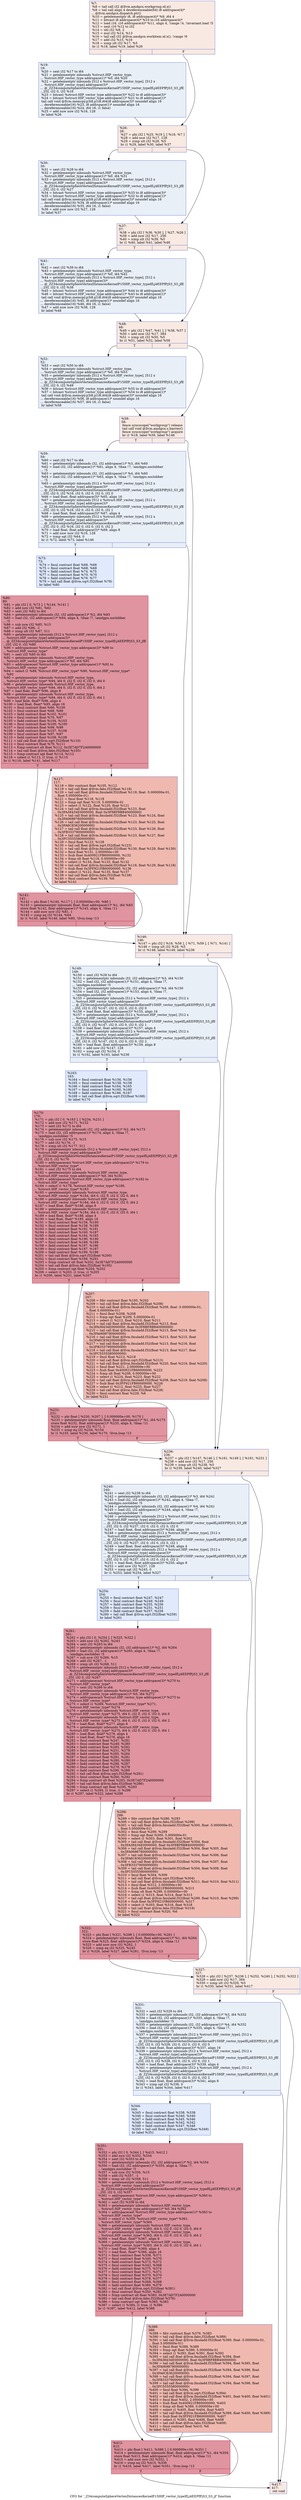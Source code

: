 digraph "CFG for '_Z34computeSphereVertexDistancesKernelP15HIP_vector_typeIfLj4EEPfPjS3_S3_jf' function" {
	label="CFG for '_Z34computeSphereVertexDistancesKernelP15HIP_vector_typeIfLj4EEPfPjS3_S3_jf' function";

	Node0x5d66940 [shape=record,color="#3d50c3ff", style=filled, fillcolor="#efcebd70",label="{%7:\l  %8 = tail call i32 @llvm.amdgcn.workgroup.id.x()\l  %9 = tail call align 4 dereferenceable(64) i8 addrspace(4)*\l... @llvm.amdgcn.dispatch.ptr()\l  %10 = getelementptr i8, i8 addrspace(4)* %9, i64 4\l  %11 = bitcast i8 addrspace(4)* %10 to i16 addrspace(4)*\l  %12 = load i16, i16 addrspace(4)* %11, align 4, !range !4, !invariant.load !5\l  %13 = zext i16 %12 to i32\l  %14 = shl i32 %8, 2\l  %15 = mul i32 %14, %13\l  %16 = tail call i32 @llvm.amdgcn.workitem.id.x(), !range !6\l  %17 = add i32 %15, %16\l  %18 = icmp ult i32 %17, %5\l  br i1 %18, label %19, label %26\l|{<s0>T|<s1>F}}"];
	Node0x5d66940:s0 -> Node0x5d688e0;
	Node0x5d66940:s1 -> Node0x5d68970;
	Node0x5d688e0 [shape=record,color="#3d50c3ff", style=filled, fillcolor="#cedaeb70",label="{%19:\l19:                                               \l  %20 = sext i32 %17 to i64\l  %21 = getelementptr inbounds %struct.HIP_vector_type,\l... %struct.HIP_vector_type addrspace(1)* %0, i64 %20\l  %22 = getelementptr inbounds [512 x %struct.HIP_vector_type], [512 x\l... %struct.HIP_vector_type] addrspace(3)*\l... @_ZZ34computeSphereVertexDistancesKernelP15HIP_vector_typeIfLj4EEPfPjS3_S3_jfE\l...2SI, i32 0, i32 %16\l  %23 = bitcast %struct.HIP_vector_type addrspace(3)* %22 to i8 addrspace(3)*\l  %24 = bitcast %struct.HIP_vector_type addrspace(1)* %21 to i8 addrspace(1)*\l  tail call void @llvm.memcpy.p3i8.p1i8.i64(i8 addrspace(3)* noundef align 16\l... dereferenceable(16) %23, i8 addrspace(1)* noundef align 16\l... dereferenceable(16) %24, i64 16, i1 false)\l  %25 = add nuw nsw i32 %16, 128\l  br label %26\l}"];
	Node0x5d688e0 -> Node0x5d68970;
	Node0x5d68970 [shape=record,color="#3d50c3ff", style=filled, fillcolor="#efcebd70",label="{%26:\l26:                                               \l  %27 = phi i32 [ %25, %19 ], [ %16, %7 ]\l  %28 = add nsw i32 %17, 128\l  %29 = icmp ult i32 %28, %5\l  br i1 %29, label %30, label %37\l|{<s0>T|<s1>F}}"];
	Node0x5d68970:s0 -> Node0x5d69430;
	Node0x5d68970:s1 -> Node0x5d69480;
	Node0x5d69430 [shape=record,color="#3d50c3ff", style=filled, fillcolor="#cedaeb70",label="{%30:\l30:                                               \l  %31 = sext i32 %28 to i64\l  %32 = getelementptr inbounds %struct.HIP_vector_type,\l... %struct.HIP_vector_type addrspace(1)* %0, i64 %31\l  %33 = getelementptr inbounds [512 x %struct.HIP_vector_type], [512 x\l... %struct.HIP_vector_type] addrspace(3)*\l... @_ZZ34computeSphereVertexDistancesKernelP15HIP_vector_typeIfLj4EEPfPjS3_S3_jfE\l...2SI, i32 0, i32 %27\l  %34 = bitcast %struct.HIP_vector_type addrspace(3)* %33 to i8 addrspace(3)*\l  %35 = bitcast %struct.HIP_vector_type addrspace(1)* %32 to i8 addrspace(1)*\l  tail call void @llvm.memcpy.p3i8.p1i8.i64(i8 addrspace(3)* noundef align 16\l... dereferenceable(16) %34, i8 addrspace(1)* noundef align 16\l... dereferenceable(16) %35, i64 16, i1 false)\l  %36 = add nuw nsw i32 %27, 128\l  br label %37\l}"];
	Node0x5d69430 -> Node0x5d69480;
	Node0x5d69480 [shape=record,color="#3d50c3ff", style=filled, fillcolor="#efcebd70",label="{%37:\l37:                                               \l  %38 = phi i32 [ %36, %30 ], [ %27, %26 ]\l  %39 = add nsw i32 %17, 256\l  %40 = icmp ult i32 %39, %5\l  br i1 %40, label %41, label %48\l|{<s0>T|<s1>F}}"];
	Node0x5d69480:s0 -> Node0x5d69e60;
	Node0x5d69480:s1 -> Node0x5d69eb0;
	Node0x5d69e60 [shape=record,color="#3d50c3ff", style=filled, fillcolor="#cedaeb70",label="{%41:\l41:                                               \l  %42 = sext i32 %39 to i64\l  %43 = getelementptr inbounds %struct.HIP_vector_type,\l... %struct.HIP_vector_type addrspace(1)* %0, i64 %42\l  %44 = getelementptr inbounds [512 x %struct.HIP_vector_type], [512 x\l... %struct.HIP_vector_type] addrspace(3)*\l... @_ZZ34computeSphereVertexDistancesKernelP15HIP_vector_typeIfLj4EEPfPjS3_S3_jfE\l...2SI, i32 0, i32 %38\l  %45 = bitcast %struct.HIP_vector_type addrspace(3)* %44 to i8 addrspace(3)*\l  %46 = bitcast %struct.HIP_vector_type addrspace(1)* %43 to i8 addrspace(1)*\l  tail call void @llvm.memcpy.p3i8.p1i8.i64(i8 addrspace(3)* noundef align 16\l... dereferenceable(16) %45, i8 addrspace(1)* noundef align 16\l... dereferenceable(16) %46, i64 16, i1 false)\l  %47 = add nuw nsw i32 %38, 128\l  br label %48\l}"];
	Node0x5d69e60 -> Node0x5d69eb0;
	Node0x5d69eb0 [shape=record,color="#3d50c3ff", style=filled, fillcolor="#efcebd70",label="{%48:\l48:                                               \l  %49 = phi i32 [ %47, %41 ], [ %38, %37 ]\l  %50 = add nsw i32 %17, 384\l  %51 = icmp ult i32 %50, %5\l  br i1 %51, label %52, label %58\l|{<s0>T|<s1>F}}"];
	Node0x5d69eb0:s0 -> Node0x5d6a6b0;
	Node0x5d69eb0:s1 -> Node0x5d6a700;
	Node0x5d6a6b0 [shape=record,color="#3d50c3ff", style=filled, fillcolor="#cedaeb70",label="{%52:\l52:                                               \l  %53 = sext i32 %50 to i64\l  %54 = getelementptr inbounds %struct.HIP_vector_type,\l... %struct.HIP_vector_type addrspace(1)* %0, i64 %53\l  %55 = getelementptr inbounds [512 x %struct.HIP_vector_type], [512 x\l... %struct.HIP_vector_type] addrspace(3)*\l... @_ZZ34computeSphereVertexDistancesKernelP15HIP_vector_typeIfLj4EEPfPjS3_S3_jfE\l...2SI, i32 0, i32 %49\l  %56 = bitcast %struct.HIP_vector_type addrspace(3)* %55 to i8 addrspace(3)*\l  %57 = bitcast %struct.HIP_vector_type addrspace(1)* %54 to i8 addrspace(1)*\l  tail call void @llvm.memcpy.p3i8.p1i8.i64(i8 addrspace(3)* noundef align 16\l... dereferenceable(16) %56, i8 addrspace(1)* noundef align 16\l... dereferenceable(16) %57, i64 16, i1 false)\l  br label %58\l}"];
	Node0x5d6a6b0 -> Node0x5d6a700;
	Node0x5d6a700 [shape=record,color="#3d50c3ff", style=filled, fillcolor="#efcebd70",label="{%58:\l58:                                               \l  fence syncscope(\"workgroup\") release\l  tail call void @llvm.amdgcn.s.barrier()\l  fence syncscope(\"workgroup\") acquire\l  br i1 %18, label %59, label %146\l|{<s0>T|<s1>F}}"];
	Node0x5d6a700:s0 -> Node0x5d6aeb0;
	Node0x5d6a700:s1 -> Node0x5d6af00;
	Node0x5d6aeb0 [shape=record,color="#3d50c3ff", style=filled, fillcolor="#cedaeb70",label="{%59:\l59:                                               \l  %60 = sext i32 %17 to i64\l  %61 = getelementptr inbounds i32, i32 addrspace(1)* %3, i64 %60\l  %62 = load i32, i32 addrspace(1)* %61, align 4, !tbaa !7, !amdgpu.noclobber\l... !5\l  %63 = getelementptr inbounds i32, i32 addrspace(1)* %4, i64 %60\l  %64 = load i32, i32 addrspace(1)* %63, align 4, !tbaa !7, !amdgpu.noclobber\l... !5\l  %65 = getelementptr inbounds [512 x %struct.HIP_vector_type], [512 x\l... %struct.HIP_vector_type] addrspace(3)*\l... @_ZZ34computeSphereVertexDistancesKernelP15HIP_vector_typeIfLj4EEPfPjS3_S3_jfE\l...2SI, i32 0, i32 %16, i32 0, i32 0, i32 0, i32 0\l  %66 = load float, float addrspace(3)* %65, align 16\l  %67 = getelementptr inbounds [512 x %struct.HIP_vector_type], [512 x\l... %struct.HIP_vector_type] addrspace(3)*\l... @_ZZ34computeSphereVertexDistancesKernelP15HIP_vector_typeIfLj4EEPfPjS3_S3_jfE\l...2SI, i32 0, i32 %16, i32 0, i32 0, i32 0, i32 1\l  %68 = load float, float addrspace(3)* %67, align 4\l  %69 = getelementptr inbounds [512 x %struct.HIP_vector_type], [512 x\l... %struct.HIP_vector_type] addrspace(3)*\l... @_ZZ34computeSphereVertexDistancesKernelP15HIP_vector_typeIfLj4EEPfPjS3_S3_jfE\l...2SI, i32 0, i32 %16, i32 0, i32 0, i32 0, i32 2\l  %70 = load float, float addrspace(3)* %69, align 8\l  %71 = add nuw nsw i32 %16, 128\l  %72 = icmp sgt i32 %64, 0\l  br i1 %72, label %73, label %146\l|{<s0>T|<s1>F}}"];
	Node0x5d6aeb0:s0 -> Node0x5d696d0;
	Node0x5d6aeb0:s1 -> Node0x5d6af00;
	Node0x5d696d0 [shape=record,color="#3d50c3ff", style=filled, fillcolor="#b9d0f970",label="{%73:\l73:                                               \l  %74 = fmul contract float %66, %66\l  %75 = fmul contract float %68, %68\l  %76 = fadd contract float %74, %75\l  %77 = fmul contract float %70, %70\l  %78 = fadd contract float %76, %77\l  %79 = tail call float @llvm.sqrt.f32(float %78)\l  br label %80\l}"];
	Node0x5d696d0 -> Node0x5d6cf40;
	Node0x5d6cf40 [shape=record,color="#b70d28ff", style=filled, fillcolor="#b70d2870",label="{%80:\l80:                                               \l  %81 = phi i32 [ 0, %73 ], [ %144, %141 ]\l  %82 = add nsw i32 %81, %62\l  %83 = sext i32 %82 to i64\l  %84 = getelementptr inbounds i32, i32 addrspace(1)* %2, i64 %83\l  %85 = load i32, i32 addrspace(1)* %84, align 4, !tbaa !7, !amdgpu.noclobber\l... !5\l  %86 = sub nsw i32 %85, %15\l  %87 = add i32 %86, -1\l  %88 = icmp ult i32 %87, 511\l  %89 = getelementptr inbounds [512 x %struct.HIP_vector_type], [512 x\l... %struct.HIP_vector_type] addrspace(3)*\l... @_ZZ34computeSphereVertexDistancesKernelP15HIP_vector_typeIfLj4EEPfPjS3_S3_jfE\l...2SI, i32 0, i32 %86\l  %90 = addrspacecast %struct.HIP_vector_type addrspace(3)* %89 to\l... %struct.HIP_vector_type*\l  %91 = sext i32 %85 to i64\l  %92 = getelementptr inbounds %struct.HIP_vector_type,\l... %struct.HIP_vector_type addrspace(1)* %0, i64 %91\l  %93 = addrspacecast %struct.HIP_vector_type addrspace(1)* %92 to\l... %struct.HIP_vector_type*\l  %94 = select i1 %88, %struct.HIP_vector_type* %90, %struct.HIP_vector_type*\l... %93\l  %95 = getelementptr inbounds %struct.HIP_vector_type,\l... %struct.HIP_vector_type* %94, i64 0, i32 0, i32 0, i32 0, i64 0\l  %96 = getelementptr inbounds %struct.HIP_vector_type,\l... %struct.HIP_vector_type* %94, i64 0, i32 0, i32 0, i32 0, i64 2\l  %97 = load float, float* %96, align 8\l  %98 = getelementptr inbounds %struct.HIP_vector_type,\l... %struct.HIP_vector_type* %94, i64 0, i32 0, i32 0, i32 0, i64 1\l  %99 = load float, float* %98, align 4\l  %100 = load float, float* %95, align 16\l  %101 = fmul contract float %66, %100\l  %102 = fmul contract float %68, %99\l  %103 = fadd contract float %102, %101\l  %104 = fmul contract float %70, %97\l  %105 = fadd contract float %104, %103\l  %106 = fmul contract float %100, %100\l  %107 = fmul contract float %99, %99\l  %108 = fadd contract float %107, %106\l  %109 = fmul contract float %97, %97\l  %110 = fadd contract float %109, %108\l  %111 = tail call float @llvm.sqrt.f32(float %110)\l  %112 = fmul contract float %79, %111\l  %113 = fcmp contract olt float %112, 0x3E7AD7F2A0000000\l  %114 = tail call float @llvm.fabs.f32(float %105)\l  %115 = fcmp contract ogt float %114, %112\l  %116 = select i1 %113, i1 true, i1 %115\l  br i1 %116, label %141, label %117\l|{<s0>T|<s1>F}}"];
	Node0x5d6cf40:s0 -> Node0x5d6d070;
	Node0x5d6cf40:s1 -> Node0x5d6f420;
	Node0x5d6f420 [shape=record,color="#3d50c3ff", style=filled, fillcolor="#de614d70",label="{%117:\l117:                                              \l  %118 = fdiv contract float %105, %112\l  %119 = tail call float @llvm.fabs.f32(float %118)\l  %120 = tail call float @llvm.fmuladd.f32(float %119, float -5.000000e-01,\l... float 5.000000e-01)\l  %121 = fmul float %118, %118\l  %122 = fcmp ogt float %119, 5.000000e-01\l  %123 = select i1 %122, float %120, float %121\l  %124 = tail call float @llvm.fmuladd.f32(float %123, float\l... 0x3FA38434E0000000, float 0x3F8BF8BB40000000)\l  %125 = tail call float @llvm.fmuladd.f32(float %123, float %124, float\l... 0x3FA0698780000000)\l  %126 = tail call float @llvm.fmuladd.f32(float %123, float %125, float\l... 0x3FA6C83620000000)\l  %127 = tail call float @llvm.fmuladd.f32(float %123, float %126, float\l... 0x3FB3337900000000)\l  %128 = tail call float @llvm.fmuladd.f32(float %123, float %127, float\l... 0x3FC5555580000000)\l  %129 = fmul float %123, %128\l  %130 = tail call float @llvm.sqrt.f32(float %123)\l  %131 = tail call float @llvm.fmuladd.f32(float %130, float %129, float %130)\l  %132 = fmul float %131, 2.000000e+00\l  %133 = fsub float 0x400921FB60000000, %132\l  %134 = fcmp olt float %118, 0.000000e+00\l  %135 = select i1 %134, float %133, float %132\l  %136 = tail call float @llvm.fmuladd.f32(float %118, float %129, float %118)\l  %137 = fsub float 0x3FF921FB60000000, %136\l  %138 = select i1 %122, float %135, float %137\l  %139 = tail call float @llvm.fabs.f32(float %138)\l  %140 = fmul contract float %139, %6\l  br label %141\l}"];
	Node0x5d6f420 -> Node0x5d6d070;
	Node0x5d6d070 [shape=record,color="#b70d28ff", style=filled, fillcolor="#b70d2870",label="{%141:\l141:                                              \l  %142 = phi float [ %140, %117 ], [ 0.000000e+00, %80 ]\l  %143 = getelementptr inbounds float, float addrspace(1)* %1, i64 %83\l  store float %142, float addrspace(1)* %143, align 4, !tbaa !11\l  %144 = add nuw nsw i32 %81, 1\l  %145 = icmp eq i32 %144, %64\l  br i1 %145, label %146, label %80, !llvm.loop !13\l|{<s0>T|<s1>F}}"];
	Node0x5d6d070:s0 -> Node0x5d6af00;
	Node0x5d6d070:s1 -> Node0x5d6cf40;
	Node0x5d6af00 [shape=record,color="#3d50c3ff", style=filled, fillcolor="#efcebd70",label="{%146:\l146:                                              \l  %147 = phi i32 [ %16, %58 ], [ %71, %59 ], [ %71, %141 ]\l  %148 = icmp ult i32 %28, %5\l  br i1 %148, label %149, label %236\l|{<s0>T|<s1>F}}"];
	Node0x5d6af00:s0 -> Node0x5d718c0;
	Node0x5d6af00:s1 -> Node0x5d71910;
	Node0x5d718c0 [shape=record,color="#3d50c3ff", style=filled, fillcolor="#cedaeb70",label="{%149:\l149:                                              \l  %150 = sext i32 %28 to i64\l  %151 = getelementptr inbounds i32, i32 addrspace(1)* %3, i64 %150\l  %152 = load i32, i32 addrspace(1)* %151, align 4, !tbaa !7,\l... !amdgpu.noclobber !5\l  %153 = getelementptr inbounds i32, i32 addrspace(1)* %4, i64 %150\l  %154 = load i32, i32 addrspace(1)* %153, align 4, !tbaa !7,\l... !amdgpu.noclobber !5\l  %155 = getelementptr inbounds [512 x %struct.HIP_vector_type], [512 x\l... %struct.HIP_vector_type] addrspace(3)*\l... @_ZZ34computeSphereVertexDistancesKernelP15HIP_vector_typeIfLj4EEPfPjS3_S3_jfE\l...2SI, i32 0, i32 %147, i32 0, i32 0, i32 0, i32 0\l  %156 = load float, float addrspace(3)* %155, align 16\l  %157 = getelementptr inbounds [512 x %struct.HIP_vector_type], [512 x\l... %struct.HIP_vector_type] addrspace(3)*\l... @_ZZ34computeSphereVertexDistancesKernelP15HIP_vector_typeIfLj4EEPfPjS3_S3_jfE\l...2SI, i32 0, i32 %147, i32 0, i32 0, i32 0, i32 1\l  %158 = load float, float addrspace(3)* %157, align 4\l  %159 = getelementptr inbounds [512 x %struct.HIP_vector_type], [512 x\l... %struct.HIP_vector_type] addrspace(3)*\l... @_ZZ34computeSphereVertexDistancesKernelP15HIP_vector_typeIfLj4EEPfPjS3_S3_jfE\l...2SI, i32 0, i32 %147, i32 0, i32 0, i32 0, i32 2\l  %160 = load float, float addrspace(3)* %159, align 8\l  %161 = add nsw i32 %147, 128\l  %162 = icmp sgt i32 %154, 0\l  br i1 %162, label %163, label %236\l|{<s0>T|<s1>F}}"];
	Node0x5d718c0:s0 -> Node0x5d71d20;
	Node0x5d718c0:s1 -> Node0x5d71910;
	Node0x5d71d20 [shape=record,color="#3d50c3ff", style=filled, fillcolor="#b9d0f970",label="{%163:\l163:                                              \l  %164 = fmul contract float %156, %156\l  %165 = fmul contract float %158, %158\l  %166 = fadd contract float %164, %165\l  %167 = fmul contract float %160, %160\l  %168 = fadd contract float %166, %167\l  %169 = tail call float @llvm.sqrt.f32(float %168)\l  br label %170\l}"];
	Node0x5d71d20 -> Node0x5d72910;
	Node0x5d72910 [shape=record,color="#b70d28ff", style=filled, fillcolor="#b70d2870",label="{%170:\l170:                                              \l  %171 = phi i32 [ 0, %163 ], [ %234, %231 ]\l  %172 = add nsw i32 %171, %152\l  %173 = sext i32 %172 to i64\l  %174 = getelementptr inbounds i32, i32 addrspace(1)* %2, i64 %173\l  %175 = load i32, i32 addrspace(1)* %174, align 4, !tbaa !7,\l... !amdgpu.noclobber !5\l  %176 = sub nsw i32 %175, %15\l  %177 = add i32 %176, -1\l  %178 = icmp ult i32 %177, 511\l  %179 = getelementptr inbounds [512 x %struct.HIP_vector_type], [512 x\l... %struct.HIP_vector_type] addrspace(3)*\l... @_ZZ34computeSphereVertexDistancesKernelP15HIP_vector_typeIfLj4EEPfPjS3_S3_jfE\l...2SI, i32 0, i32 %176\l  %180 = addrspacecast %struct.HIP_vector_type addrspace(3)* %179 to\l... %struct.HIP_vector_type*\l  %181 = sext i32 %175 to i64\l  %182 = getelementptr inbounds %struct.HIP_vector_type,\l... %struct.HIP_vector_type addrspace(1)* %0, i64 %181\l  %183 = addrspacecast %struct.HIP_vector_type addrspace(1)* %182 to\l... %struct.HIP_vector_type*\l  %184 = select i1 %178, %struct.HIP_vector_type* %180,\l... %struct.HIP_vector_type* %183\l  %185 = getelementptr inbounds %struct.HIP_vector_type,\l... %struct.HIP_vector_type* %184, i64 0, i32 0, i32 0, i32 0, i64 0\l  %186 = getelementptr inbounds %struct.HIP_vector_type,\l... %struct.HIP_vector_type* %184, i64 0, i32 0, i32 0, i32 0, i64 2\l  %187 = load float, float* %186, align 8\l  %188 = getelementptr inbounds %struct.HIP_vector_type,\l... %struct.HIP_vector_type* %184, i64 0, i32 0, i32 0, i32 0, i64 1\l  %189 = load float, float* %188, align 4\l  %190 = load float, float* %185, align 16\l  %191 = fmul contract float %156, %190\l  %192 = fmul contract float %158, %189\l  %193 = fadd contract float %192, %191\l  %194 = fmul contract float %160, %187\l  %195 = fadd contract float %194, %193\l  %196 = fmul contract float %190, %190\l  %197 = fmul contract float %189, %189\l  %198 = fadd contract float %197, %196\l  %199 = fmul contract float %187, %187\l  %200 = fadd contract float %199, %198\l  %201 = tail call float @llvm.sqrt.f32(float %200)\l  %202 = fmul contract float %169, %201\l  %203 = fcmp contract olt float %202, 0x3E7AD7F2A0000000\l  %204 = tail call float @llvm.fabs.f32(float %195)\l  %205 = fcmp contract ogt float %204, %202\l  %206 = select i1 %203, i1 true, i1 %205\l  br i1 %206, label %231, label %207\l|{<s0>T|<s1>F}}"];
	Node0x5d72910:s0 -> Node0x5d729d0;
	Node0x5d72910:s1 -> Node0x5d74100;
	Node0x5d74100 [shape=record,color="#3d50c3ff", style=filled, fillcolor="#de614d70",label="{%207:\l207:                                              \l  %208 = fdiv contract float %195, %202\l  %209 = tail call float @llvm.fabs.f32(float %208)\l  %210 = tail call float @llvm.fmuladd.f32(float %209, float -5.000000e-01,\l... float 5.000000e-01)\l  %211 = fmul float %208, %208\l  %212 = fcmp ogt float %209, 5.000000e-01\l  %213 = select i1 %212, float %210, float %211\l  %214 = tail call float @llvm.fmuladd.f32(float %213, float\l... 0x3FA38434E0000000, float 0x3F8BF8BB40000000)\l  %215 = tail call float @llvm.fmuladd.f32(float %213, float %214, float\l... 0x3FA0698780000000)\l  %216 = tail call float @llvm.fmuladd.f32(float %213, float %215, float\l... 0x3FA6C83620000000)\l  %217 = tail call float @llvm.fmuladd.f32(float %213, float %216, float\l... 0x3FB3337900000000)\l  %218 = tail call float @llvm.fmuladd.f32(float %213, float %217, float\l... 0x3FC5555580000000)\l  %219 = fmul float %213, %218\l  %220 = tail call float @llvm.sqrt.f32(float %213)\l  %221 = tail call float @llvm.fmuladd.f32(float %220, float %219, float %220)\l  %222 = fmul float %221, 2.000000e+00\l  %223 = fsub float 0x400921FB60000000, %222\l  %224 = fcmp olt float %208, 0.000000e+00\l  %225 = select i1 %224, float %223, float %222\l  %226 = tail call float @llvm.fmuladd.f32(float %208, float %219, float %208)\l  %227 = fsub float 0x3FF921FB60000000, %226\l  %228 = select i1 %212, float %225, float %227\l  %229 = tail call float @llvm.fabs.f32(float %228)\l  %230 = fmul contract float %229, %6\l  br label %231\l}"];
	Node0x5d74100 -> Node0x5d729d0;
	Node0x5d729d0 [shape=record,color="#b70d28ff", style=filled, fillcolor="#b70d2870",label="{%231:\l231:                                              \l  %232 = phi float [ %230, %207 ], [ 0.000000e+00, %170 ]\l  %233 = getelementptr inbounds float, float addrspace(1)* %1, i64 %173\l  store float %232, float addrspace(1)* %233, align 4, !tbaa !11\l  %234 = add nuw nsw i32 %171, 1\l  %235 = icmp eq i32 %234, %154\l  br i1 %235, label %236, label %170, !llvm.loop !13\l|{<s0>T|<s1>F}}"];
	Node0x5d729d0:s0 -> Node0x5d71910;
	Node0x5d729d0:s1 -> Node0x5d72910;
	Node0x5d71910 [shape=record,color="#3d50c3ff", style=filled, fillcolor="#efcebd70",label="{%236:\l236:                                              \l  %237 = phi i32 [ %147, %146 ], [ %161, %149 ], [ %161, %231 ]\l  %238 = add nsw i32 %17, 256\l  %239 = icmp ult i32 %238, %5\l  br i1 %239, label %240, label %327\l|{<s0>T|<s1>F}}"];
	Node0x5d71910:s0 -> Node0x5d76790;
	Node0x5d71910:s1 -> Node0x5d767e0;
	Node0x5d76790 [shape=record,color="#3d50c3ff", style=filled, fillcolor="#cedaeb70",label="{%240:\l240:                                              \l  %241 = sext i32 %238 to i64\l  %242 = getelementptr inbounds i32, i32 addrspace(1)* %3, i64 %241\l  %243 = load i32, i32 addrspace(1)* %242, align 4, !tbaa !7,\l... !amdgpu.noclobber !5\l  %244 = getelementptr inbounds i32, i32 addrspace(1)* %4, i64 %241\l  %245 = load i32, i32 addrspace(1)* %244, align 4, !tbaa !7,\l... !amdgpu.noclobber !5\l  %246 = getelementptr inbounds [512 x %struct.HIP_vector_type], [512 x\l... %struct.HIP_vector_type] addrspace(3)*\l... @_ZZ34computeSphereVertexDistancesKernelP15HIP_vector_typeIfLj4EEPfPjS3_S3_jfE\l...2SI, i32 0, i32 %237, i32 0, i32 0, i32 0, i32 0\l  %247 = load float, float addrspace(3)* %246, align 16\l  %248 = getelementptr inbounds [512 x %struct.HIP_vector_type], [512 x\l... %struct.HIP_vector_type] addrspace(3)*\l... @_ZZ34computeSphereVertexDistancesKernelP15HIP_vector_typeIfLj4EEPfPjS3_S3_jfE\l...2SI, i32 0, i32 %237, i32 0, i32 0, i32 0, i32 1\l  %249 = load float, float addrspace(3)* %248, align 4\l  %250 = getelementptr inbounds [512 x %struct.HIP_vector_type], [512 x\l... %struct.HIP_vector_type] addrspace(3)*\l... @_ZZ34computeSphereVertexDistancesKernelP15HIP_vector_typeIfLj4EEPfPjS3_S3_jfE\l...2SI, i32 0, i32 %237, i32 0, i32 0, i32 0, i32 2\l  %251 = load float, float addrspace(3)* %250, align 8\l  %252 = add nsw i32 %237, 128\l  %253 = icmp sgt i32 %245, 0\l  br i1 %253, label %254, label %327\l|{<s0>T|<s1>F}}"];
	Node0x5d76790:s0 -> Node0x5d77220;
	Node0x5d76790:s1 -> Node0x5d767e0;
	Node0x5d77220 [shape=record,color="#3d50c3ff", style=filled, fillcolor="#b9d0f970",label="{%254:\l254:                                              \l  %255 = fmul contract float %247, %247\l  %256 = fmul contract float %249, %249\l  %257 = fadd contract float %255, %256\l  %258 = fmul contract float %251, %251\l  %259 = fadd contract float %257, %258\l  %260 = tail call float @llvm.sqrt.f32(float %259)\l  br label %261\l}"];
	Node0x5d77220 -> Node0x5d70620;
	Node0x5d70620 [shape=record,color="#b70d28ff", style=filled, fillcolor="#b70d2870",label="{%261:\l261:                                              \l  %262 = phi i32 [ 0, %254 ], [ %325, %322 ]\l  %263 = add nsw i32 %262, %243\l  %264 = sext i32 %263 to i64\l  %265 = getelementptr inbounds i32, i32 addrspace(1)* %2, i64 %264\l  %266 = load i32, i32 addrspace(1)* %265, align 4, !tbaa !7,\l... !amdgpu.noclobber !5\l  %267 = sub nsw i32 %266, %15\l  %268 = add i32 %267, -1\l  %269 = icmp ult i32 %268, 511\l  %270 = getelementptr inbounds [512 x %struct.HIP_vector_type], [512 x\l... %struct.HIP_vector_type] addrspace(3)*\l... @_ZZ34computeSphereVertexDistancesKernelP15HIP_vector_typeIfLj4EEPfPjS3_S3_jfE\l...2SI, i32 0, i32 %267\l  %271 = addrspacecast %struct.HIP_vector_type addrspace(3)* %270 to\l... %struct.HIP_vector_type*\l  %272 = sext i32 %266 to i64\l  %273 = getelementptr inbounds %struct.HIP_vector_type,\l... %struct.HIP_vector_type addrspace(1)* %0, i64 %272\l  %274 = addrspacecast %struct.HIP_vector_type addrspace(1)* %273 to\l... %struct.HIP_vector_type*\l  %275 = select i1 %269, %struct.HIP_vector_type* %271,\l... %struct.HIP_vector_type* %274\l  %276 = getelementptr inbounds %struct.HIP_vector_type,\l... %struct.HIP_vector_type* %275, i64 0, i32 0, i32 0, i32 0, i64 0\l  %277 = getelementptr inbounds %struct.HIP_vector_type,\l... %struct.HIP_vector_type* %275, i64 0, i32 0, i32 0, i32 0, i64 2\l  %278 = load float, float* %277, align 8\l  %279 = getelementptr inbounds %struct.HIP_vector_type,\l... %struct.HIP_vector_type* %275, i64 0, i32 0, i32 0, i32 0, i64 1\l  %280 = load float, float* %279, align 4\l  %281 = load float, float* %276, align 16\l  %282 = fmul contract float %247, %281\l  %283 = fmul contract float %249, %280\l  %284 = fadd contract float %283, %282\l  %285 = fmul contract float %251, %278\l  %286 = fadd contract float %285, %284\l  %287 = fmul contract float %281, %281\l  %288 = fmul contract float %280, %280\l  %289 = fadd contract float %288, %287\l  %290 = fmul contract float %278, %278\l  %291 = fadd contract float %290, %289\l  %292 = tail call float @llvm.sqrt.f32(float %291)\l  %293 = fmul contract float %260, %292\l  %294 = fcmp contract olt float %293, 0x3E7AD7F2A0000000\l  %295 = tail call float @llvm.fabs.f32(float %286)\l  %296 = fcmp contract ogt float %295, %293\l  %297 = select i1 %294, i1 true, i1 %296\l  br i1 %297, label %322, label %298\l|{<s0>T|<s1>F}}"];
	Node0x5d70620:s0 -> Node0x5d706e0;
	Node0x5d70620:s1 -> Node0x5d796d0;
	Node0x5d796d0 [shape=record,color="#3d50c3ff", style=filled, fillcolor="#de614d70",label="{%298:\l298:                                              \l  %299 = fdiv contract float %286, %293\l  %300 = tail call float @llvm.fabs.f32(float %299)\l  %301 = tail call float @llvm.fmuladd.f32(float %300, float -5.000000e-01,\l... float 5.000000e-01)\l  %302 = fmul float %299, %299\l  %303 = fcmp ogt float %300, 5.000000e-01\l  %304 = select i1 %303, float %301, float %302\l  %305 = tail call float @llvm.fmuladd.f32(float %304, float\l... 0x3FA38434E0000000, float 0x3F8BF8BB40000000)\l  %306 = tail call float @llvm.fmuladd.f32(float %304, float %305, float\l... 0x3FA0698780000000)\l  %307 = tail call float @llvm.fmuladd.f32(float %304, float %306, float\l... 0x3FA6C83620000000)\l  %308 = tail call float @llvm.fmuladd.f32(float %304, float %307, float\l... 0x3FB3337900000000)\l  %309 = tail call float @llvm.fmuladd.f32(float %304, float %308, float\l... 0x3FC5555580000000)\l  %310 = fmul float %304, %309\l  %311 = tail call float @llvm.sqrt.f32(float %304)\l  %312 = tail call float @llvm.fmuladd.f32(float %311, float %310, float %311)\l  %313 = fmul float %312, 2.000000e+00\l  %314 = fsub float 0x400921FB60000000, %313\l  %315 = fcmp olt float %299, 0.000000e+00\l  %316 = select i1 %315, float %314, float %313\l  %317 = tail call float @llvm.fmuladd.f32(float %299, float %310, float %299)\l  %318 = fsub float 0x3FF921FB60000000, %317\l  %319 = select i1 %303, float %316, float %318\l  %320 = tail call float @llvm.fabs.f32(float %319)\l  %321 = fmul contract float %320, %6\l  br label %322\l}"];
	Node0x5d796d0 -> Node0x5d706e0;
	Node0x5d706e0 [shape=record,color="#b70d28ff", style=filled, fillcolor="#b70d2870",label="{%322:\l322:                                              \l  %323 = phi float [ %321, %298 ], [ 0.000000e+00, %261 ]\l  %324 = getelementptr inbounds float, float addrspace(1)* %1, i64 %264\l  store float %323, float addrspace(1)* %324, align 4, !tbaa !11\l  %325 = add nuw nsw i32 %262, 1\l  %326 = icmp eq i32 %325, %245\l  br i1 %326, label %327, label %261, !llvm.loop !13\l|{<s0>T|<s1>F}}"];
	Node0x5d706e0:s0 -> Node0x5d767e0;
	Node0x5d706e0:s1 -> Node0x5d70620;
	Node0x5d767e0 [shape=record,color="#3d50c3ff", style=filled, fillcolor="#efcebd70",label="{%327:\l327:                                              \l  %328 = phi i32 [ %237, %236 ], [ %252, %240 ], [ %252, %322 ]\l  %329 = add nsw i32 %17, 384\l  %330 = icmp ult i32 %329, %5\l  br i1 %330, label %331, label %417\l|{<s0>T|<s1>F}}"];
	Node0x5d767e0:s0 -> Node0x5d7b110;
	Node0x5d767e0:s1 -> Node0x5d7b160;
	Node0x5d7b110 [shape=record,color="#3d50c3ff", style=filled, fillcolor="#cedaeb70",label="{%331:\l331:                                              \l  %332 = sext i32 %329 to i64\l  %333 = getelementptr inbounds i32, i32 addrspace(1)* %3, i64 %332\l  %334 = load i32, i32 addrspace(1)* %333, align 4, !tbaa !7,\l... !amdgpu.noclobber !5\l  %335 = getelementptr inbounds i32, i32 addrspace(1)* %4, i64 %332\l  %336 = load i32, i32 addrspace(1)* %335, align 4, !tbaa !7,\l... !amdgpu.noclobber !5\l  %337 = getelementptr inbounds [512 x %struct.HIP_vector_type], [512 x\l... %struct.HIP_vector_type] addrspace(3)*\l... @_ZZ34computeSphereVertexDistancesKernelP15HIP_vector_typeIfLj4EEPfPjS3_S3_jfE\l...2SI, i32 0, i32 %328, i32 0, i32 0, i32 0, i32 0\l  %338 = load float, float addrspace(3)* %337, align 16\l  %339 = getelementptr inbounds [512 x %struct.HIP_vector_type], [512 x\l... %struct.HIP_vector_type] addrspace(3)*\l... @_ZZ34computeSphereVertexDistancesKernelP15HIP_vector_typeIfLj4EEPfPjS3_S3_jfE\l...2SI, i32 0, i32 %328, i32 0, i32 0, i32 0, i32 1\l  %340 = load float, float addrspace(3)* %339, align 4\l  %341 = getelementptr inbounds [512 x %struct.HIP_vector_type], [512 x\l... %struct.HIP_vector_type] addrspace(3)*\l... @_ZZ34computeSphereVertexDistancesKernelP15HIP_vector_typeIfLj4EEPfPjS3_S3_jfE\l...2SI, i32 0, i32 %328, i32 0, i32 0, i32 0, i32 2\l  %342 = load float, float addrspace(3)* %341, align 8\l  %343 = icmp sgt i32 %336, 0\l  br i1 %343, label %344, label %417\l|{<s0>T|<s1>F}}"];
	Node0x5d7b110:s0 -> Node0x5d7bb10;
	Node0x5d7b110:s1 -> Node0x5d7b160;
	Node0x5d7bb10 [shape=record,color="#3d50c3ff", style=filled, fillcolor="#b9d0f970",label="{%344:\l344:                                              \l  %345 = fmul contract float %338, %338\l  %346 = fmul contract float %340, %340\l  %347 = fadd contract float %345, %346\l  %348 = fmul contract float %342, %342\l  %349 = fadd contract float %347, %348\l  %350 = tail call float @llvm.sqrt.f32(float %349)\l  br label %351\l}"];
	Node0x5d7bb10 -> Node0x5d7bfd0;
	Node0x5d7bfd0 [shape=record,color="#b70d28ff", style=filled, fillcolor="#b70d2870",label="{%351:\l351:                                              \l  %352 = phi i32 [ 0, %344 ], [ %415, %412 ]\l  %353 = add nsw i32 %352, %334\l  %354 = sext i32 %353 to i64\l  %355 = getelementptr inbounds i32, i32 addrspace(1)* %2, i64 %354\l  %356 = load i32, i32 addrspace(1)* %355, align 4, !tbaa !7,\l... !amdgpu.noclobber !5\l  %357 = sub nsw i32 %356, %15\l  %358 = add i32 %357, -1\l  %359 = icmp ult i32 %358, 511\l  %360 = getelementptr inbounds [512 x %struct.HIP_vector_type], [512 x\l... %struct.HIP_vector_type] addrspace(3)*\l... @_ZZ34computeSphereVertexDistancesKernelP15HIP_vector_typeIfLj4EEPfPjS3_S3_jfE\l...2SI, i32 0, i32 %357\l  %361 = addrspacecast %struct.HIP_vector_type addrspace(3)* %360 to\l... %struct.HIP_vector_type*\l  %362 = sext i32 %356 to i64\l  %363 = getelementptr inbounds %struct.HIP_vector_type,\l... %struct.HIP_vector_type addrspace(1)* %0, i64 %362\l  %364 = addrspacecast %struct.HIP_vector_type addrspace(1)* %363 to\l... %struct.HIP_vector_type*\l  %365 = select i1 %359, %struct.HIP_vector_type* %361,\l... %struct.HIP_vector_type* %364\l  %366 = getelementptr inbounds %struct.HIP_vector_type,\l... %struct.HIP_vector_type* %365, i64 0, i32 0, i32 0, i32 0, i64 0\l  %367 = getelementptr inbounds %struct.HIP_vector_type,\l... %struct.HIP_vector_type* %365, i64 0, i32 0, i32 0, i32 0, i64 2\l  %368 = load float, float* %367, align 8\l  %369 = getelementptr inbounds %struct.HIP_vector_type,\l... %struct.HIP_vector_type* %365, i64 0, i32 0, i32 0, i32 0, i64 1\l  %370 = load float, float* %369, align 4\l  %371 = load float, float* %366, align 16\l  %372 = fmul contract float %338, %371\l  %373 = fmul contract float %340, %370\l  %374 = fadd contract float %373, %372\l  %375 = fmul contract float %342, %368\l  %376 = fadd contract float %375, %374\l  %377 = fmul contract float %371, %371\l  %378 = fmul contract float %370, %370\l  %379 = fadd contract float %378, %377\l  %380 = fmul contract float %368, %368\l  %381 = fadd contract float %380, %379\l  %382 = tail call float @llvm.sqrt.f32(float %381)\l  %383 = fmul contract float %350, %382\l  %384 = fcmp contract olt float %383, 0x3E7AD7F2A0000000\l  %385 = tail call float @llvm.fabs.f32(float %376)\l  %386 = fcmp contract ogt float %385, %383\l  %387 = select i1 %384, i1 true, i1 %386\l  br i1 %387, label %412, label %388\l|{<s0>T|<s1>F}}"];
	Node0x5d7bfd0:s0 -> Node0x5d7c090;
	Node0x5d7bfd0:s1 -> Node0x5d7d7c0;
	Node0x5d7d7c0 [shape=record,color="#3d50c3ff", style=filled, fillcolor="#de614d70",label="{%388:\l388:                                              \l  %389 = fdiv contract float %376, %383\l  %390 = tail call float @llvm.fabs.f32(float %389)\l  %391 = tail call float @llvm.fmuladd.f32(float %390, float -5.000000e-01,\l... float 5.000000e-01)\l  %392 = fmul float %389, %389\l  %393 = fcmp ogt float %390, 5.000000e-01\l  %394 = select i1 %393, float %391, float %392\l  %395 = tail call float @llvm.fmuladd.f32(float %394, float\l... 0x3FA38434E0000000, float 0x3F8BF8BB40000000)\l  %396 = tail call float @llvm.fmuladd.f32(float %394, float %395, float\l... 0x3FA0698780000000)\l  %397 = tail call float @llvm.fmuladd.f32(float %394, float %396, float\l... 0x3FA6C83620000000)\l  %398 = tail call float @llvm.fmuladd.f32(float %394, float %397, float\l... 0x3FB3337900000000)\l  %399 = tail call float @llvm.fmuladd.f32(float %394, float %398, float\l... 0x3FC5555580000000)\l  %400 = fmul float %394, %399\l  %401 = tail call float @llvm.sqrt.f32(float %394)\l  %402 = tail call float @llvm.fmuladd.f32(float %401, float %400, float %401)\l  %403 = fmul float %402, 2.000000e+00\l  %404 = fsub float 0x400921FB60000000, %403\l  %405 = fcmp olt float %389, 0.000000e+00\l  %406 = select i1 %405, float %404, float %403\l  %407 = tail call float @llvm.fmuladd.f32(float %389, float %400, float %389)\l  %408 = fsub float 0x3FF921FB60000000, %407\l  %409 = select i1 %393, float %406, float %408\l  %410 = tail call float @llvm.fabs.f32(float %409)\l  %411 = fmul contract float %410, %6\l  br label %412\l}"];
	Node0x5d7d7c0 -> Node0x5d7c090;
	Node0x5d7c090 [shape=record,color="#b70d28ff", style=filled, fillcolor="#b70d2870",label="{%412:\l412:                                              \l  %413 = phi float [ %411, %388 ], [ 0.000000e+00, %351 ]\l  %414 = getelementptr inbounds float, float addrspace(1)* %1, i64 %354\l  store float %413, float addrspace(1)* %414, align 4, !tbaa !11\l  %415 = add nuw nsw i32 %352, 1\l  %416 = icmp eq i32 %415, %336\l  br i1 %416, label %417, label %351, !llvm.loop !13\l|{<s0>T|<s1>F}}"];
	Node0x5d7c090:s0 -> Node0x5d7b160;
	Node0x5d7c090:s1 -> Node0x5d7bfd0;
	Node0x5d7b160 [shape=record,color="#3d50c3ff", style=filled, fillcolor="#efcebd70",label="{%417:\l417:                                              \l  ret void\l}"];
}
